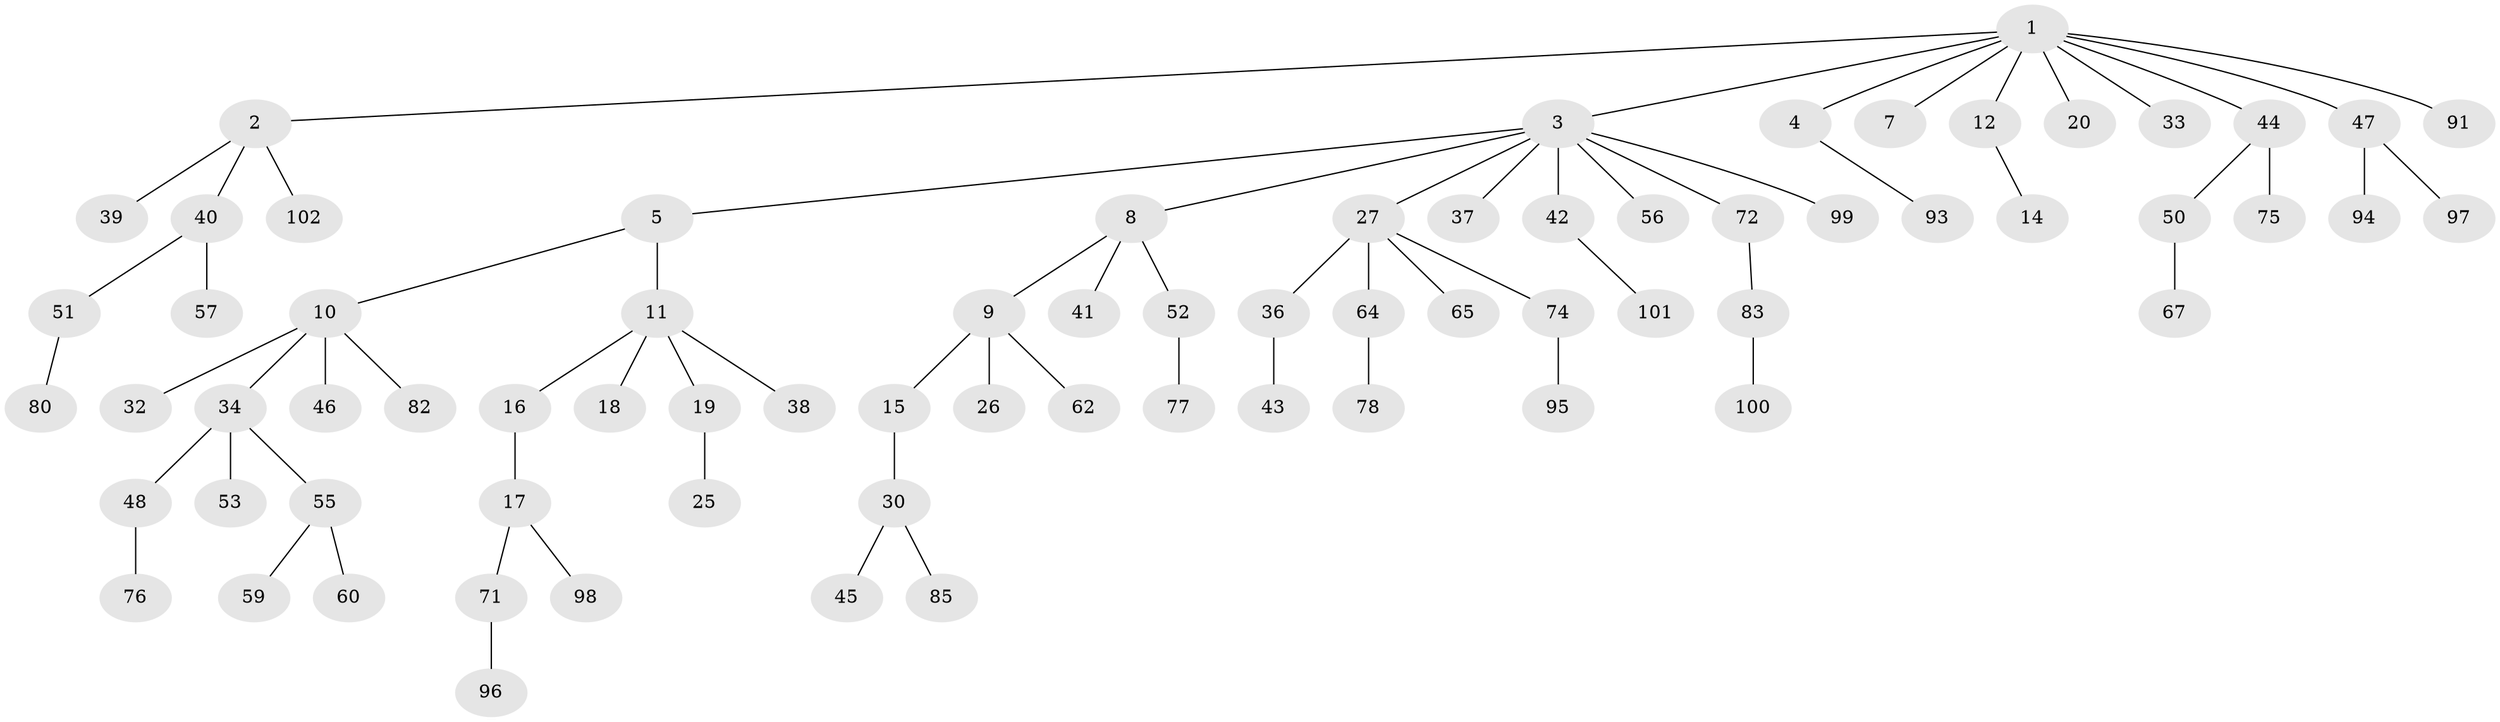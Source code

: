 // original degree distribution, {8: 0.00980392156862745, 3: 0.13725490196078433, 9: 0.00980392156862745, 4: 0.06862745098039216, 1: 0.5196078431372549, 5: 0.0196078431372549, 6: 0.00980392156862745, 2: 0.22549019607843138}
// Generated by graph-tools (version 1.1) at 2025/42/03/06/25 10:42:05]
// undirected, 73 vertices, 72 edges
graph export_dot {
graph [start="1"]
  node [color=gray90,style=filled];
  1 [super="+6"];
  2 [super="+21"];
  3 [super="+29"];
  4 [super="+24"];
  5 [super="+61"];
  7;
  8 [super="+23"];
  9 [super="+22"];
  10 [super="+31"];
  11 [super="+13"];
  12 [super="+63"];
  14;
  15 [super="+84"];
  16 [super="+88"];
  17;
  18 [super="+73"];
  19;
  20;
  25 [super="+66"];
  26;
  27 [super="+28"];
  30 [super="+92"];
  32;
  33;
  34 [super="+35"];
  36;
  37;
  38;
  39;
  40 [super="+54"];
  41;
  42 [super="+49"];
  43;
  44;
  45;
  46;
  47 [super="+89"];
  48;
  50 [super="+87"];
  51 [super="+68"];
  52;
  53 [super="+69"];
  55 [super="+58"];
  56 [super="+81"];
  57;
  59;
  60;
  62 [super="+70"];
  64;
  65;
  67;
  71 [super="+79"];
  72;
  74;
  75;
  76;
  77 [super="+90"];
  78;
  80;
  82;
  83 [super="+86"];
  85;
  91;
  93;
  94;
  95;
  96;
  97;
  98;
  99;
  100;
  101;
  102;
  1 -- 2;
  1 -- 3;
  1 -- 4;
  1 -- 7;
  1 -- 20;
  1 -- 44;
  1 -- 91;
  1 -- 12;
  1 -- 47;
  1 -- 33;
  2 -- 40;
  2 -- 102;
  2 -- 39;
  3 -- 5;
  3 -- 8;
  3 -- 27;
  3 -- 37;
  3 -- 42;
  3 -- 72;
  3 -- 99;
  3 -- 56;
  4 -- 93;
  5 -- 10;
  5 -- 11;
  8 -- 9;
  8 -- 41;
  8 -- 52;
  9 -- 15;
  9 -- 26;
  9 -- 62;
  10 -- 32;
  10 -- 34;
  10 -- 46;
  10 -- 82;
  11 -- 16;
  11 -- 18;
  11 -- 19;
  11 -- 38;
  12 -- 14;
  15 -- 30;
  16 -- 17;
  17 -- 71;
  17 -- 98;
  19 -- 25;
  27 -- 64;
  27 -- 65;
  27 -- 74;
  27 -- 36;
  30 -- 45;
  30 -- 85;
  34 -- 55;
  34 -- 48;
  34 -- 53;
  36 -- 43;
  40 -- 51;
  40 -- 57;
  42 -- 101;
  44 -- 50;
  44 -- 75;
  47 -- 94;
  47 -- 97;
  48 -- 76;
  50 -- 67;
  51 -- 80;
  52 -- 77;
  55 -- 59;
  55 -- 60;
  64 -- 78;
  71 -- 96;
  72 -- 83;
  74 -- 95;
  83 -- 100;
}
